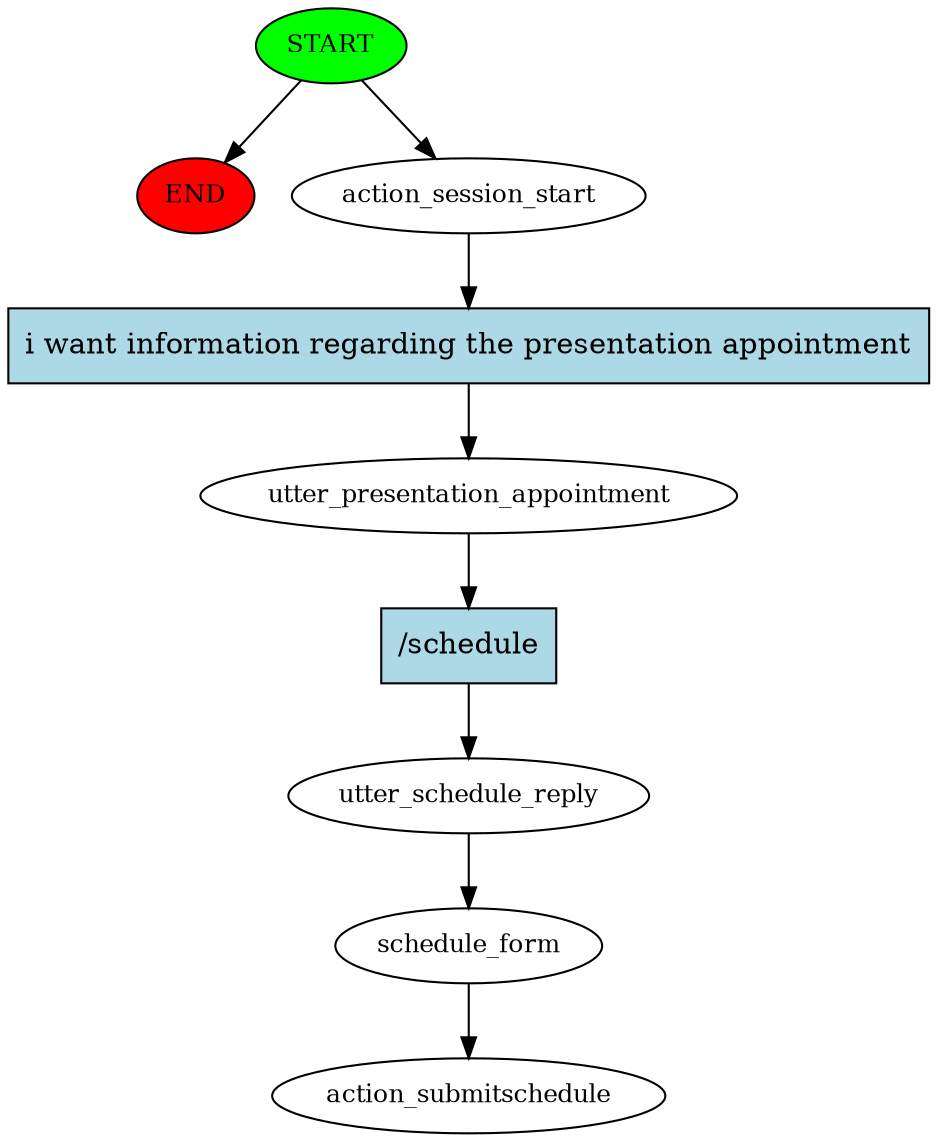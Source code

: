 digraph  {
0 [class="start active", fillcolor=green, fontsize=12, label=START, style=filled];
"-1" [class=end, fillcolor=red, fontsize=12, label=END, style=filled];
1 [class=active, fontsize=12, label=action_session_start];
2 [class=active, fontsize=12, label=utter_presentation_appointment];
3 [class=active, fontsize=12, label=utter_schedule_reply];
4 [class=active, fontsize=12, label=schedule_form];
5 [class="dashed active", fontsize=12, label=action_submitschedule];
6 [class="intent active", fillcolor=lightblue, label="i want information regarding the presentation appointment", shape=rect, style=filled];
7 [class="intent active", fillcolor=lightblue, label="/schedule", shape=rect, style=filled];
0 -> "-1"  [class="", key=NONE, label=""];
0 -> 1  [class=active, key=NONE, label=""];
1 -> 6  [class=active, key=0];
2 -> 7  [class=active, key=0];
3 -> 4  [class=active, key=NONE, label=""];
4 -> 5  [class=active, key=NONE, label=""];
6 -> 2  [class=active, key=0];
7 -> 3  [class=active, key=0];
}
